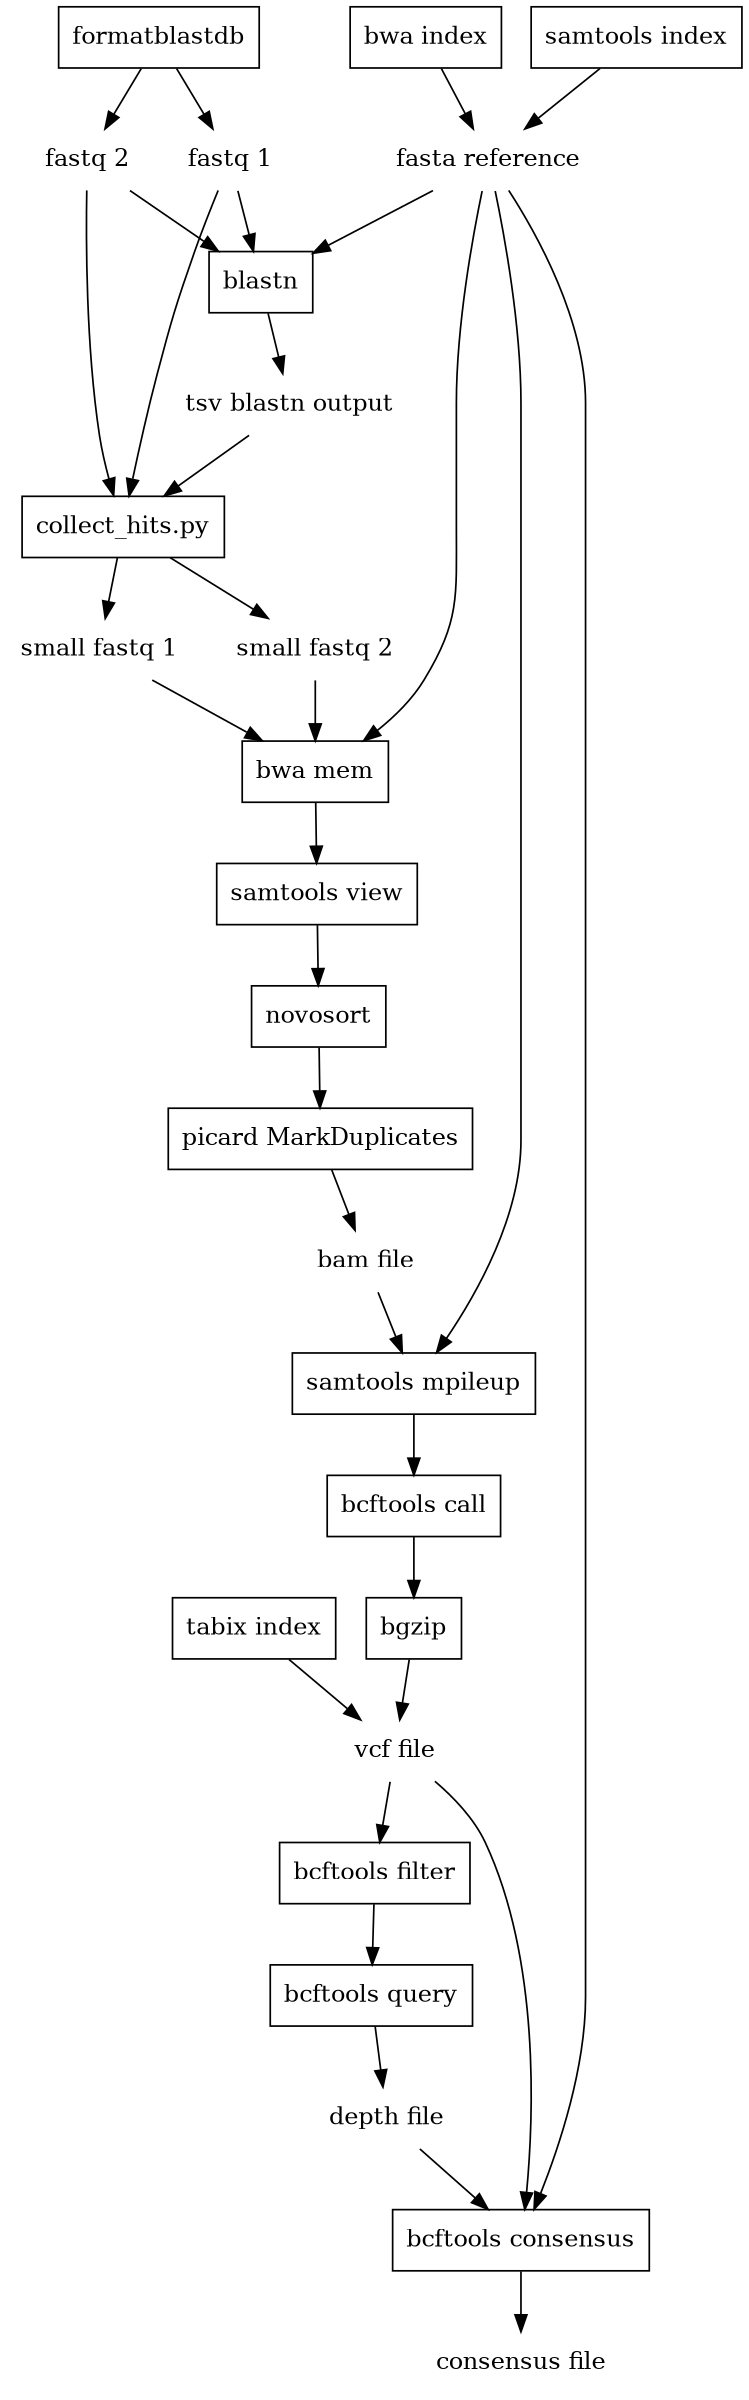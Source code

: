 digraph G {

  size = "8, 16";

  "fastq 1" [shape=none];
  "fastq 2" [shape=none];
  "small fastq 1" [shape=none];
  "small fastq 2" [shape=none];
  "fasta reference" [shape=none];
  "tsv blastn output" [shape=none];
  "bam file" [shape=none];
  "vcf file" [shape=none];
  "consensus file" [shape=none];
  "depth file" [shape=none];
  "blastn" [shape=box];
  "collect_hits.py" [shape=box];
  "bwa mem" [shape=box];
  "samtools view" [shape=box];
  "novosort" [shape=box];
  "picard MarkDuplicates" [shape=box];
  "samtools index" [shape=box];
  "bwa index" [shape=box];
  "samtools mpileup" [shape=box];
  "bcftools call" [shape=box];
  "bgzip" [shape=box];
  "tabix index" [shape=box];
  "formatblastdb" [shape=box];
  "bcftools filter" [shape=box];
  "bcftools query" [shape=box];
  "bcftools consensus" [shape=box];

  "samtools index" -> "fasta reference";
  "bwa index" -> "fasta reference";

  "formatblastdb" -> "fastq 2"
  "formatblastdb" -> "fastq 1"

  "fastq 2" -> "blastn";
  "fastq 1" -> "blastn";
  "fasta reference" -> "blastn";

  "blastn" -> "tsv blastn output";

  "fastq 1" -> "collect_hits.py";
  "fastq 2" -> "collect_hits.py";
  "tsv blastn output" -> "collect_hits.py";

  "collect_hits.py" -> "small fastq 2";
  "collect_hits.py" -> "small fastq 1";

  "small fastq 1" -> "bwa mem";
  "small fastq 2" -> "bwa mem";
  "fasta reference" -> "bwa mem";

  "bwa mem" -> "samtools view";
  "samtools view" -> "novosort";
  "novosort" -> "picard MarkDuplicates";
  "picard MarkDuplicates" -> "bam file";

  "bam file" -> "samtools mpileup";
  "fasta reference" -> "samtools mpileup";

  "samtools mpileup" -> "bcftools call";

  "bcftools call" -> "bgzip";

  "bgzip" -> "vcf file";

  "tabix index" -> "vcf file";

  "vcf file" -> "bcftools filter";
  "bcftools filter" -> "bcftools query";
  "bcftools query" -> "depth file";

  "vcf file" -> "bcftools consensus";
  "depth file" -> "bcftools consensus";
  "fasta reference" -> "bcftools consensus";

  "bcftools consensus" -> "consensus file";

}
